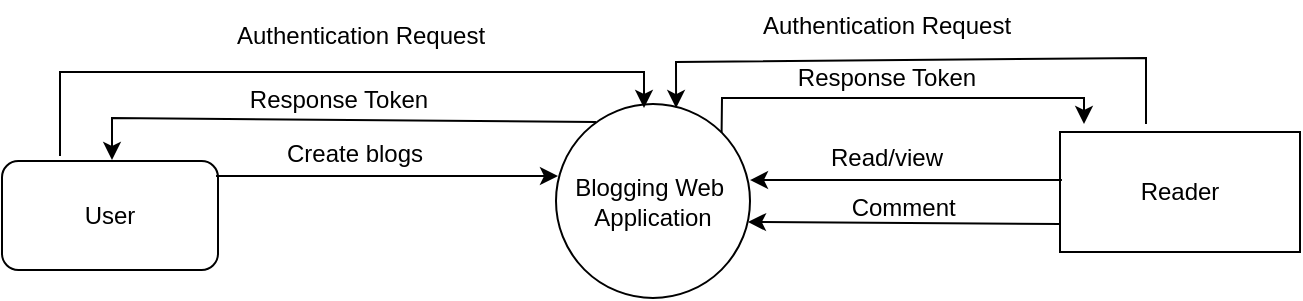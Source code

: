 <mxfile version="21.1.7" type="device">
  <diagram name="Page-1" id="eg4JVhWLuixrQ--yud_n">
    <mxGraphModel dx="765" dy="386" grid="0" gridSize="10" guides="1" tooltips="1" connect="1" arrows="1" fold="1" page="1" pageScale="1" pageWidth="827" pageHeight="1169" math="0" shadow="0">
      <root>
        <mxCell id="0" />
        <mxCell id="1" parent="0" />
        <mxCell id="ejJHAwWw0yzN9HpbpLnq-1" value="Blogging Web&amp;nbsp;&lt;br&gt;Application" style="ellipse;whiteSpace=wrap;html=1;aspect=fixed;" vertex="1" parent="1">
          <mxGeometry x="396" y="167" width="97" height="97" as="geometry" />
        </mxCell>
        <mxCell id="ejJHAwWw0yzN9HpbpLnq-3" value="User" style="rounded=1;whiteSpace=wrap;html=1;" vertex="1" parent="1">
          <mxGeometry x="119" y="195.5" width="108" height="54.5" as="geometry" />
        </mxCell>
        <mxCell id="ejJHAwWw0yzN9HpbpLnq-4" value="" style="endArrow=classic;html=1;rounded=0;" edge="1" parent="1">
          <mxGeometry width="50" height="50" relative="1" as="geometry">
            <mxPoint x="148" y="193" as="sourcePoint" />
            <mxPoint x="440" y="169" as="targetPoint" />
            <Array as="points">
              <mxPoint x="148" y="151" />
              <mxPoint x="440" y="151" />
            </Array>
          </mxGeometry>
        </mxCell>
        <mxCell id="ejJHAwWw0yzN9HpbpLnq-5" value="Authentication Request" style="text;html=1;align=center;verticalAlign=middle;resizable=0;points=[];autosize=1;strokeColor=none;fillColor=none;" vertex="1" parent="1">
          <mxGeometry x="227" y="120" width="142" height="26" as="geometry" />
        </mxCell>
        <mxCell id="ejJHAwWw0yzN9HpbpLnq-6" value="" style="endArrow=classic;html=1;rounded=0;" edge="1" parent="1">
          <mxGeometry width="50" height="50" relative="1" as="geometry">
            <mxPoint x="416" y="176" as="sourcePoint" />
            <mxPoint x="174" y="195" as="targetPoint" />
            <Array as="points">
              <mxPoint x="174" y="174" />
            </Array>
          </mxGeometry>
        </mxCell>
        <mxCell id="ejJHAwWw0yzN9HpbpLnq-7" value="Response Token" style="text;html=1;align=center;verticalAlign=middle;resizable=0;points=[];autosize=1;strokeColor=none;fillColor=none;" vertex="1" parent="1">
          <mxGeometry x="233" y="152" width="107" height="26" as="geometry" />
        </mxCell>
        <mxCell id="ejJHAwWw0yzN9HpbpLnq-8" value="" style="endArrow=classic;html=1;rounded=0;exitX=0.991;exitY=0.138;exitDx=0;exitDy=0;exitPerimeter=0;" edge="1" parent="1" source="ejJHAwWw0yzN9HpbpLnq-3">
          <mxGeometry width="50" height="50" relative="1" as="geometry">
            <mxPoint x="387" y="251" as="sourcePoint" />
            <mxPoint x="397" y="203" as="targetPoint" />
          </mxGeometry>
        </mxCell>
        <mxCell id="ejJHAwWw0yzN9HpbpLnq-9" value="Create blogs" style="text;html=1;align=center;verticalAlign=middle;resizable=0;points=[];autosize=1;strokeColor=none;fillColor=none;" vertex="1" parent="1">
          <mxGeometry x="252" y="179" width="86" height="26" as="geometry" />
        </mxCell>
        <mxCell id="ejJHAwWw0yzN9HpbpLnq-10" value="Reader" style="rounded=0;whiteSpace=wrap;html=1;" vertex="1" parent="1">
          <mxGeometry x="648" y="181" width="120" height="60" as="geometry" />
        </mxCell>
        <mxCell id="ejJHAwWw0yzN9HpbpLnq-11" value="" style="endArrow=classic;html=1;rounded=0;exitX=1;exitY=0;exitDx=0;exitDy=0;" edge="1" parent="1" source="ejJHAwWw0yzN9HpbpLnq-1">
          <mxGeometry width="50" height="50" relative="1" as="geometry">
            <mxPoint x="479" y="170" as="sourcePoint" />
            <mxPoint x="660" y="177" as="targetPoint" />
            <Array as="points">
              <mxPoint x="479" y="164" />
              <mxPoint x="660" y="164" />
            </Array>
          </mxGeometry>
        </mxCell>
        <mxCell id="ejJHAwWw0yzN9HpbpLnq-12" value="Response Token" style="text;html=1;align=center;verticalAlign=middle;resizable=0;points=[];autosize=1;strokeColor=none;fillColor=none;" vertex="1" parent="1">
          <mxGeometry x="507" y="141" width="107" height="26" as="geometry" />
        </mxCell>
        <mxCell id="ejJHAwWw0yzN9HpbpLnq-14" value="" style="endArrow=classic;html=1;rounded=0;entryX=0.619;entryY=0.021;entryDx=0;entryDy=0;entryPerimeter=0;" edge="1" parent="1" target="ejJHAwWw0yzN9HpbpLnq-1">
          <mxGeometry width="50" height="50" relative="1" as="geometry">
            <mxPoint x="691" y="177" as="sourcePoint" />
            <mxPoint x="437" y="201" as="targetPoint" />
            <Array as="points">
              <mxPoint x="691" y="144" />
              <mxPoint x="456" y="146" />
            </Array>
          </mxGeometry>
        </mxCell>
        <mxCell id="ejJHAwWw0yzN9HpbpLnq-15" value="Authentication Request" style="text;html=1;align=center;verticalAlign=middle;resizable=0;points=[];autosize=1;strokeColor=none;fillColor=none;" vertex="1" parent="1">
          <mxGeometry x="489.5" y="115" width="142" height="26" as="geometry" />
        </mxCell>
        <mxCell id="ejJHAwWw0yzN9HpbpLnq-16" value="" style="endArrow=classic;html=1;rounded=0;exitX=0.008;exitY=0.4;exitDx=0;exitDy=0;exitPerimeter=0;entryX=1;entryY=0.392;entryDx=0;entryDy=0;entryPerimeter=0;" edge="1" parent="1" source="ejJHAwWw0yzN9HpbpLnq-10" target="ejJHAwWw0yzN9HpbpLnq-1">
          <mxGeometry width="50" height="50" relative="1" as="geometry">
            <mxPoint x="387" y="251" as="sourcePoint" />
            <mxPoint x="496" y="207" as="targetPoint" />
          </mxGeometry>
        </mxCell>
        <mxCell id="ejJHAwWw0yzN9HpbpLnq-17" value="Read/view" style="text;html=1;align=center;verticalAlign=middle;resizable=0;points=[];autosize=1;strokeColor=none;fillColor=none;" vertex="1" parent="1">
          <mxGeometry x="523.5" y="181" width="74" height="26" as="geometry" />
        </mxCell>
        <mxCell id="ejJHAwWw0yzN9HpbpLnq-18" value="" style="endArrow=classic;html=1;rounded=0;exitX=0;exitY=0.75;exitDx=0;exitDy=0;" edge="1" parent="1">
          <mxGeometry width="50" height="50" relative="1" as="geometry">
            <mxPoint x="648" y="227" as="sourcePoint" />
            <mxPoint x="492" y="226" as="targetPoint" />
          </mxGeometry>
        </mxCell>
        <mxCell id="ejJHAwWw0yzN9HpbpLnq-19" value="Comment&amp;nbsp;" style="text;html=1;align=center;verticalAlign=middle;resizable=0;points=[];autosize=1;strokeColor=none;fillColor=none;" vertex="1" parent="1">
          <mxGeometry x="534" y="206" width="73" height="26" as="geometry" />
        </mxCell>
      </root>
    </mxGraphModel>
  </diagram>
</mxfile>
